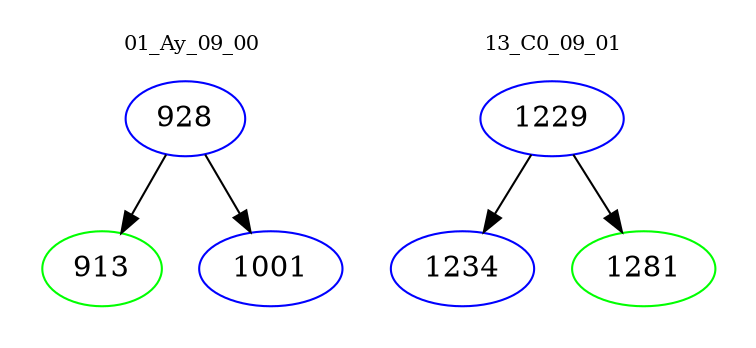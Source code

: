 digraph{
subgraph cluster_0 {
color = white
label = "01_Ay_09_00";
fontsize=10;
T0_928 [label="928", color="blue"]
T0_928 -> T0_913 [color="black"]
T0_913 [label="913", color="green"]
T0_928 -> T0_1001 [color="black"]
T0_1001 [label="1001", color="blue"]
}
subgraph cluster_1 {
color = white
label = "13_C0_09_01";
fontsize=10;
T1_1229 [label="1229", color="blue"]
T1_1229 -> T1_1234 [color="black"]
T1_1234 [label="1234", color="blue"]
T1_1229 -> T1_1281 [color="black"]
T1_1281 [label="1281", color="green"]
}
}
